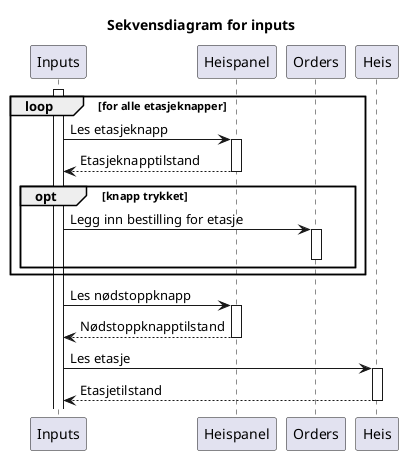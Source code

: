 @startuml inputs_sekvensdiagram
title "Sekvensdiagram for inputs"

activate Inputs

loop for alle etasjeknapper
    Inputs -> Heispanel: Les etasjeknapp
    activate Heispanel
    Inputs <-- Heispanel: Etasjeknapptilstand
    deactivate Heispanel

    opt knapp trykket
        Inputs -> Orders: Legg inn bestilling for etasje
        activate Orders
        deactivate Orders
    end
end

Inputs -> Heispanel: Les nødstoppknapp
activate Heispanel
Inputs <-- Heispanel: Nødstoppknapptilstand
deactivate Heispanel

Inputs -> Heis: Les etasje
activate Heis
Inputs <-- Heis: Etasjetilstand
deactivate Heis

@enduml